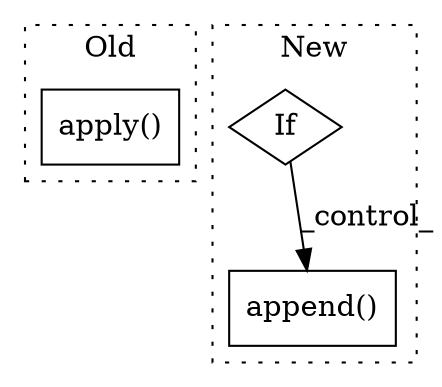 digraph G {
subgraph cluster0 {
1 [label="apply()" a="75" s="2476,2516" l="9,17" shape="box"];
label = "Old";
style="dotted";
}
subgraph cluster1 {
2 [label="append()" a="75" s="3430,3456" l="22,1" shape="box"];
3 [label="If" a="96" s="3340" l="3" shape="diamond"];
label = "New";
style="dotted";
}
3 -> 2 [label="_control_"];
}